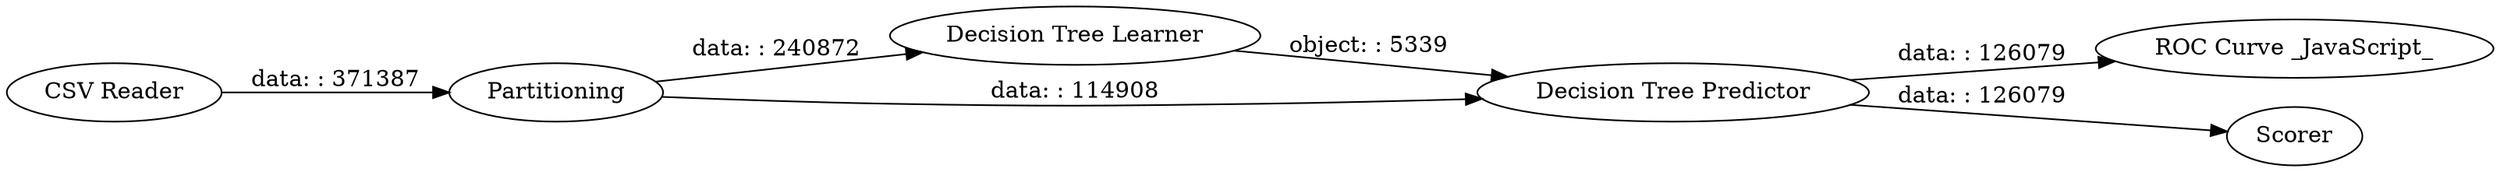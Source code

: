 digraph {
	"-3561344910955582364_6" [label="ROC Curve _JavaScript_"]
	"-3561344910955582364_2" [label=Partitioning]
	"-3561344910955582364_5" [label=Scorer]
	"-3561344910955582364_3" [label="Decision Tree Learner"]
	"-3561344910955582364_1" [label="CSV Reader"]
	"-3561344910955582364_4" [label="Decision Tree Predictor"]
	"-3561344910955582364_4" -> "-3561344910955582364_6" [label="data: : 126079"]
	"-3561344910955582364_3" -> "-3561344910955582364_4" [label="object: : 5339"]
	"-3561344910955582364_2" -> "-3561344910955582364_3" [label="data: : 240872"]
	"-3561344910955582364_4" -> "-3561344910955582364_5" [label="data: : 126079"]
	"-3561344910955582364_1" -> "-3561344910955582364_2" [label="data: : 371387"]
	"-3561344910955582364_2" -> "-3561344910955582364_4" [label="data: : 114908"]
	rankdir=LR
}
